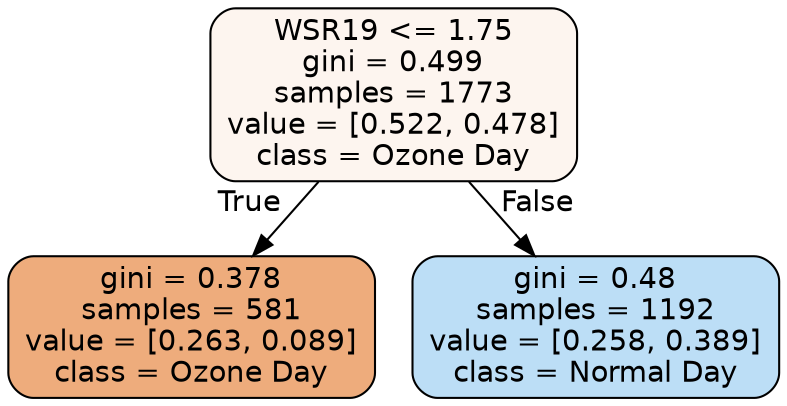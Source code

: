 digraph Tree {
node [shape=box, style="filled, rounded", color="black", fontname=helvetica] ;
edge [fontname=helvetica] ;
0 [label="WSR19 <= 1.75\ngini = 0.499\nsamples = 1773\nvalue = [0.522, 0.478]\nclass = Ozone Day", fillcolor="#fdf5ef"] ;
1 [label="gini = 0.378\nsamples = 581\nvalue = [0.263, 0.089]\nclass = Ozone Day", fillcolor="#eeac7c"] ;
0 -> 1 [labeldistance=2.5, labelangle=45, headlabel="True"] ;
2 [label="gini = 0.48\nsamples = 1192\nvalue = [0.258, 0.389]\nclass = Normal Day", fillcolor="#bcdef6"] ;
0 -> 2 [labeldistance=2.5, labelangle=-45, headlabel="False"] ;
}